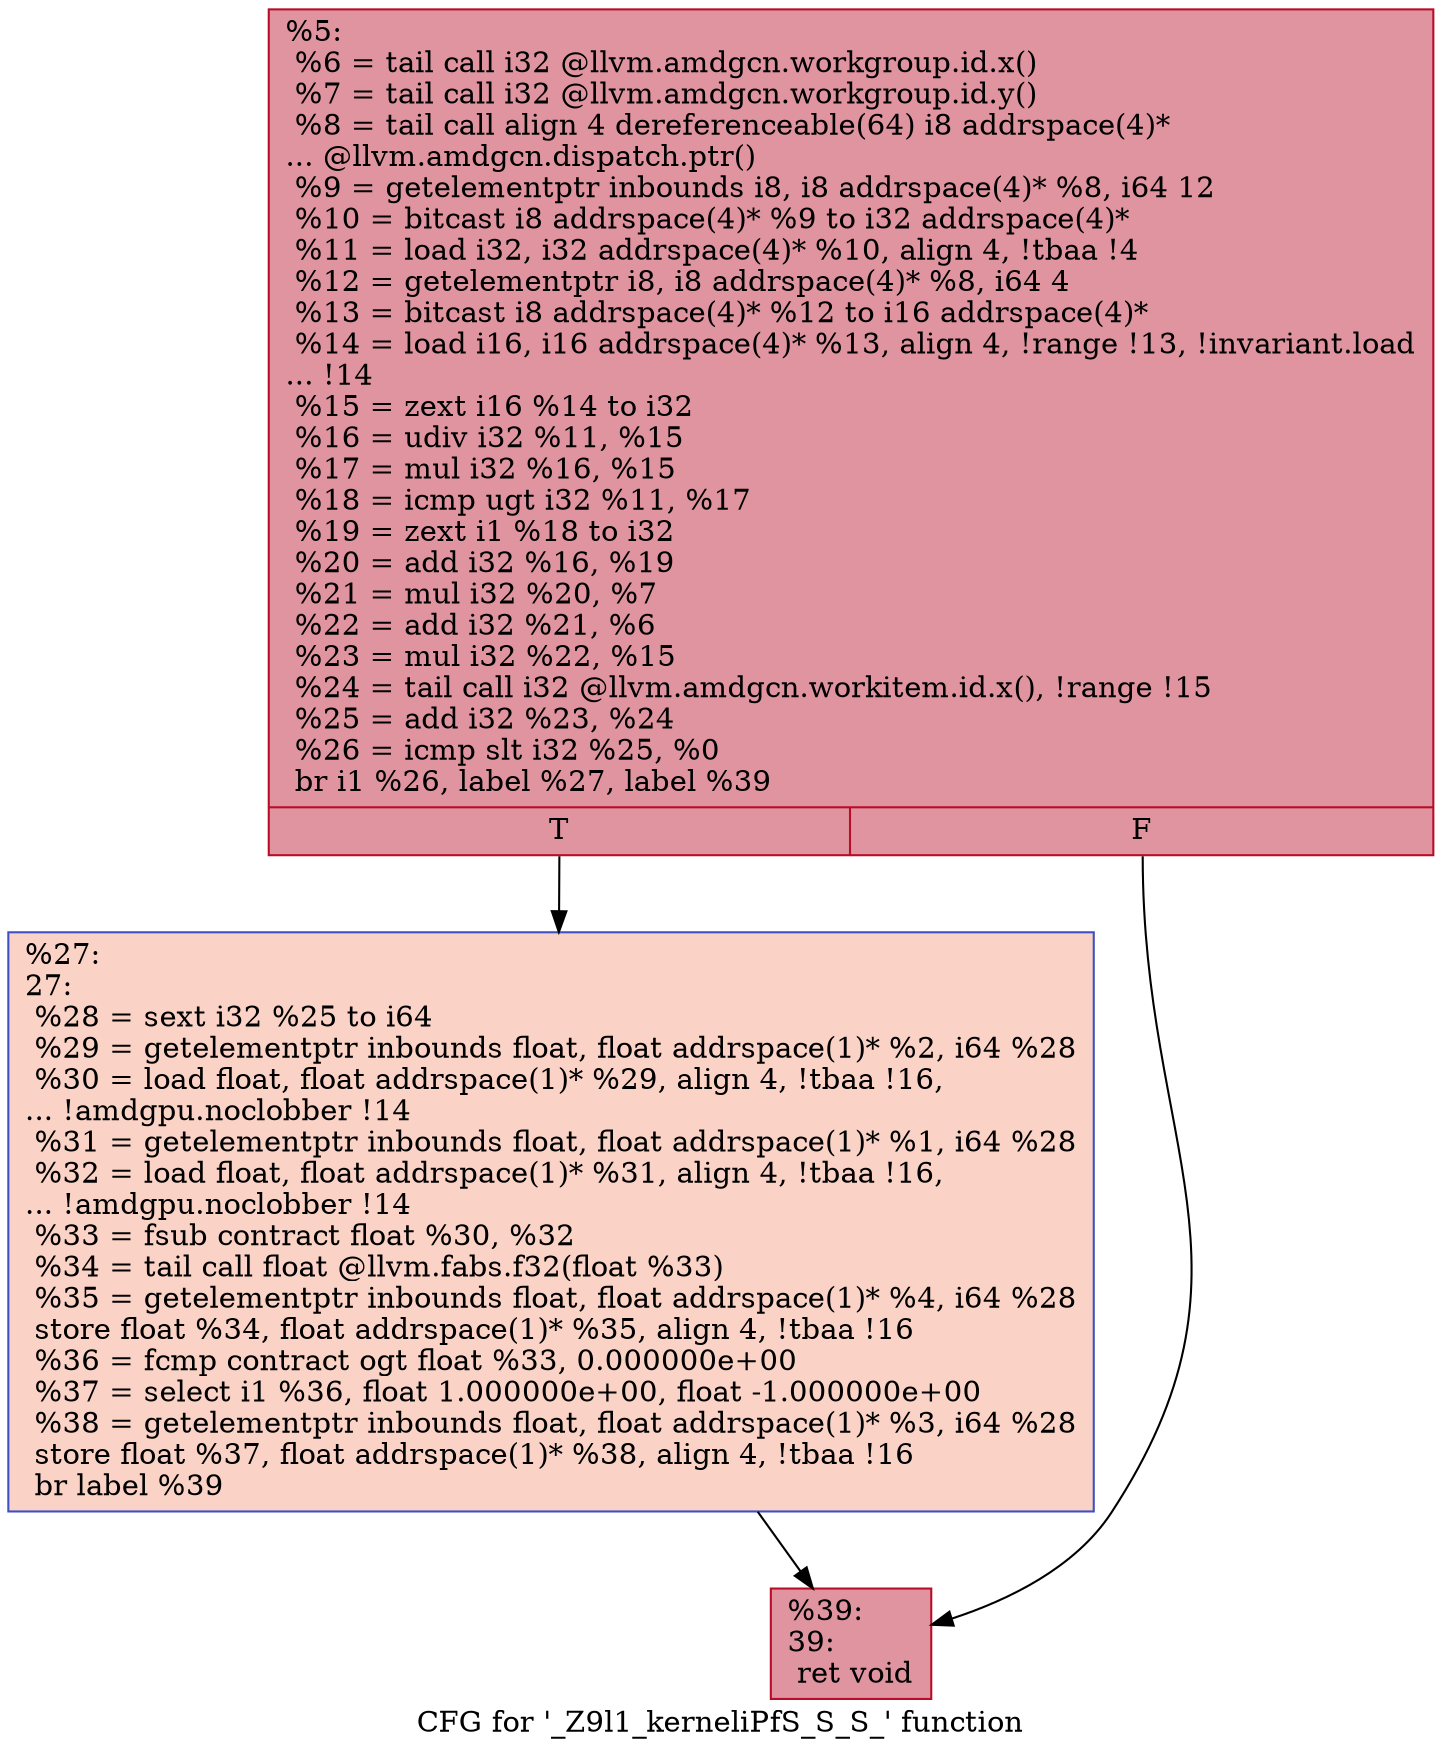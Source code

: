 digraph "CFG for '_Z9l1_kerneliPfS_S_S_' function" {
	label="CFG for '_Z9l1_kerneliPfS_S_S_' function";

	Node0x5f477b0 [shape=record,color="#b70d28ff", style=filled, fillcolor="#b70d2870",label="{%5:\l  %6 = tail call i32 @llvm.amdgcn.workgroup.id.x()\l  %7 = tail call i32 @llvm.amdgcn.workgroup.id.y()\l  %8 = tail call align 4 dereferenceable(64) i8 addrspace(4)*\l... @llvm.amdgcn.dispatch.ptr()\l  %9 = getelementptr inbounds i8, i8 addrspace(4)* %8, i64 12\l  %10 = bitcast i8 addrspace(4)* %9 to i32 addrspace(4)*\l  %11 = load i32, i32 addrspace(4)* %10, align 4, !tbaa !4\l  %12 = getelementptr i8, i8 addrspace(4)* %8, i64 4\l  %13 = bitcast i8 addrspace(4)* %12 to i16 addrspace(4)*\l  %14 = load i16, i16 addrspace(4)* %13, align 4, !range !13, !invariant.load\l... !14\l  %15 = zext i16 %14 to i32\l  %16 = udiv i32 %11, %15\l  %17 = mul i32 %16, %15\l  %18 = icmp ugt i32 %11, %17\l  %19 = zext i1 %18 to i32\l  %20 = add i32 %16, %19\l  %21 = mul i32 %20, %7\l  %22 = add i32 %21, %6\l  %23 = mul i32 %22, %15\l  %24 = tail call i32 @llvm.amdgcn.workitem.id.x(), !range !15\l  %25 = add i32 %23, %24\l  %26 = icmp slt i32 %25, %0\l  br i1 %26, label %27, label %39\l|{<s0>T|<s1>F}}"];
	Node0x5f477b0:s0 -> Node0x5f49fe0;
	Node0x5f477b0:s1 -> Node0x5f4a070;
	Node0x5f49fe0 [shape=record,color="#3d50c3ff", style=filled, fillcolor="#f59c7d70",label="{%27:\l27:                                               \l  %28 = sext i32 %25 to i64\l  %29 = getelementptr inbounds float, float addrspace(1)* %2, i64 %28\l  %30 = load float, float addrspace(1)* %29, align 4, !tbaa !16,\l... !amdgpu.noclobber !14\l  %31 = getelementptr inbounds float, float addrspace(1)* %1, i64 %28\l  %32 = load float, float addrspace(1)* %31, align 4, !tbaa !16,\l... !amdgpu.noclobber !14\l  %33 = fsub contract float %30, %32\l  %34 = tail call float @llvm.fabs.f32(float %33)\l  %35 = getelementptr inbounds float, float addrspace(1)* %4, i64 %28\l  store float %34, float addrspace(1)* %35, align 4, !tbaa !16\l  %36 = fcmp contract ogt float %33, 0.000000e+00\l  %37 = select i1 %36, float 1.000000e+00, float -1.000000e+00\l  %38 = getelementptr inbounds float, float addrspace(1)* %3, i64 %28\l  store float %37, float addrspace(1)* %38, align 4, !tbaa !16\l  br label %39\l}"];
	Node0x5f49fe0 -> Node0x5f4a070;
	Node0x5f4a070 [shape=record,color="#b70d28ff", style=filled, fillcolor="#b70d2870",label="{%39:\l39:                                               \l  ret void\l}"];
}
